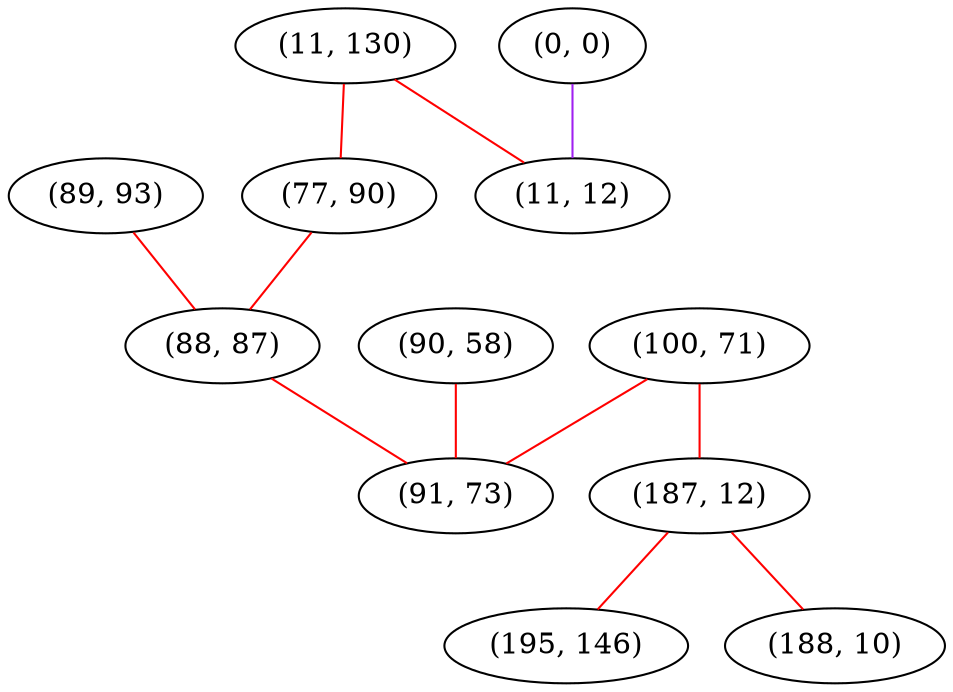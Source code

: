 graph "" {
"(89, 93)";
"(100, 71)";
"(0, 0)";
"(90, 58)";
"(187, 12)";
"(11, 130)";
"(77, 90)";
"(195, 146)";
"(88, 87)";
"(188, 10)";
"(91, 73)";
"(11, 12)";
"(89, 93)" -- "(88, 87)"  [color=red, key=0, weight=1];
"(100, 71)" -- "(91, 73)"  [color=red, key=0, weight=1];
"(100, 71)" -- "(187, 12)"  [color=red, key=0, weight=1];
"(0, 0)" -- "(11, 12)"  [color=purple, key=0, weight=4];
"(90, 58)" -- "(91, 73)"  [color=red, key=0, weight=1];
"(187, 12)" -- "(188, 10)"  [color=red, key=0, weight=1];
"(187, 12)" -- "(195, 146)"  [color=red, key=0, weight=1];
"(11, 130)" -- "(77, 90)"  [color=red, key=0, weight=1];
"(11, 130)" -- "(11, 12)"  [color=red, key=0, weight=1];
"(77, 90)" -- "(88, 87)"  [color=red, key=0, weight=1];
"(88, 87)" -- "(91, 73)"  [color=red, key=0, weight=1];
}
